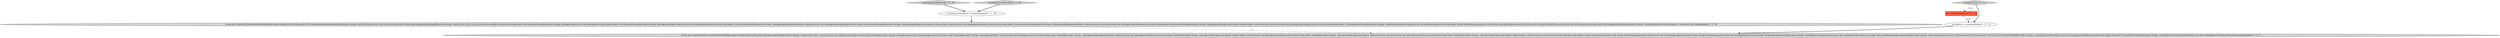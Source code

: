 digraph {
1 [style = filled, label = "creatingParentsIfNeeded['1', '0', '0']", fillcolor = lightgray, shape = diamond image = "AAA0AAABBB1BBB"];
3 [style = filled, label = "creatingParentsIfNeeded['0', '1', '0']", fillcolor = lightgray, shape = diamond image = "AAA0AAABBB2BBB"];
7 [style = filled, label = "return new CreateProtectACLCreateModePathAndBytesable<String>(){@Override public BackgroundPathAndBytesable<String> withACL(List<ACL> aclList){return this.withACL(aclList)}@Override public PathAndBytesable<String> inBackground(){return this.inBackground()}@Override public PathAndBytesable<String> inBackground(Object context){return this.inBackground(context)}@Override public PathAndBytesable<String> inBackground(BackgroundCallback callback){return this.inBackground(callback)}@Override public PathAndBytesable<String> inBackground(BackgroundCallback callback,Object context){return this.inBackground(callback,context)}@Override public PathAndBytesable<String> inBackground(BackgroundCallback callback,Executor executor){return this.inBackground(callback,executor)}@Override public PathAndBytesable<String> inBackground(BackgroundCallback callback,Object context,Executor executor){return this.inBackground(callback,context,executor)}@Override public String forPath(String path,byte(( data){return this.forPath(path,data)}@Override public String forPath(String path){return this.forPath(path)}@Override public ACLBackgroundPathAndBytesable<String> withMode(CreateMode mode){return this.withMode(mode)}@Override public ACLCreateModeBackgroundPathAndBytesable<String> withProtection(){return this.withProtection()}@Override public ProtectACLCreateModePathAndBytesable<String> creatingParentsIfNeeded(){return this.creatingParentsIfNeeded()}@Override public ProtectACLCreateModePathAndBytesable<String> creatingParentContainersIfNeeded(){return this.creatingParentContainersIfNeeded()}}@@@4@@@['0', '0', '1']", fillcolor = lightgray, shape = ellipse image = "AAA0AAABBB3BBB"];
4 [style = filled, label = "storingStatIn['0', '0', '1']", fillcolor = lightgray, shape = diamond image = "AAA0AAABBB3BBB"];
2 [style = filled, label = "return new ProtectACLCreateModeStatPathAndBytesable<String>(){@Override public ACLCreateModeBackgroundPathAndBytesable<String> withProtection(){return this.withProtection()}@Override public BackgroundPathAndBytesable<String> withACL(List<ACL> aclList){return this.withACL(aclList)}@Override public ErrorListenerPathAndBytesable<String> inBackground(){return this.inBackground()}@Override public ErrorListenerPathAndBytesable<String> inBackground(Object context){return this.inBackground(context)}@Override public ErrorListenerPathAndBytesable<String> inBackground(BackgroundCallback callback){return this.inBackground(callback)}@Override public ErrorListenerPathAndBytesable<String> inBackground(BackgroundCallback callback,Object context){return this.inBackground(callback,context)}@Override public ErrorListenerPathAndBytesable<String> inBackground(BackgroundCallback callback,Executor executor){return this.inBackground(callback,executor)}@Override public ErrorListenerPathAndBytesable<String> inBackground(BackgroundCallback callback,Object context,Executor executor){return this.inBackground(callback,context,executor)}@Override public ACLBackgroundPathAndBytesable<String> withMode(CreateMode mode){return this.withMode(mode)}@Override public String forPath(String path,byte(( data){return this.forPath(path,data)}@Override public String forPath(String path){return this.forPath(path)}@Override public ACLBackgroundPathAndBytesable<String> storingStatIn(Stat stat){storingStat = statreturn this}}@@@4@@@['1', '1', '0']", fillcolor = lightgray, shape = ellipse image = "AAA0AAABBB1BBB"];
0 [style = filled, label = "createParentsIfNeeded = true@@@3@@@['1', '1', '0']", fillcolor = white, shape = ellipse image = "AAA0AAABBB1BBB"];
5 [style = filled, label = "storingStat = stat@@@3@@@['0', '0', '1']", fillcolor = white, shape = ellipse image = "AAA0AAABBB3BBB"];
6 [style = filled, label = "Stat stat@@@2@@@['0', '0', '1']", fillcolor = tomato, shape = box image = "AAA0AAABBB3BBB"];
4->6 [style = dotted, label="true"];
5->7 [style = bold, label=""];
1->0 [style = bold, label=""];
2->7 [style = dashed, label="0"];
4->5 [style = bold, label=""];
3->0 [style = bold, label=""];
0->2 [style = bold, label=""];
6->5 [style = solid, label="stat"];
}
